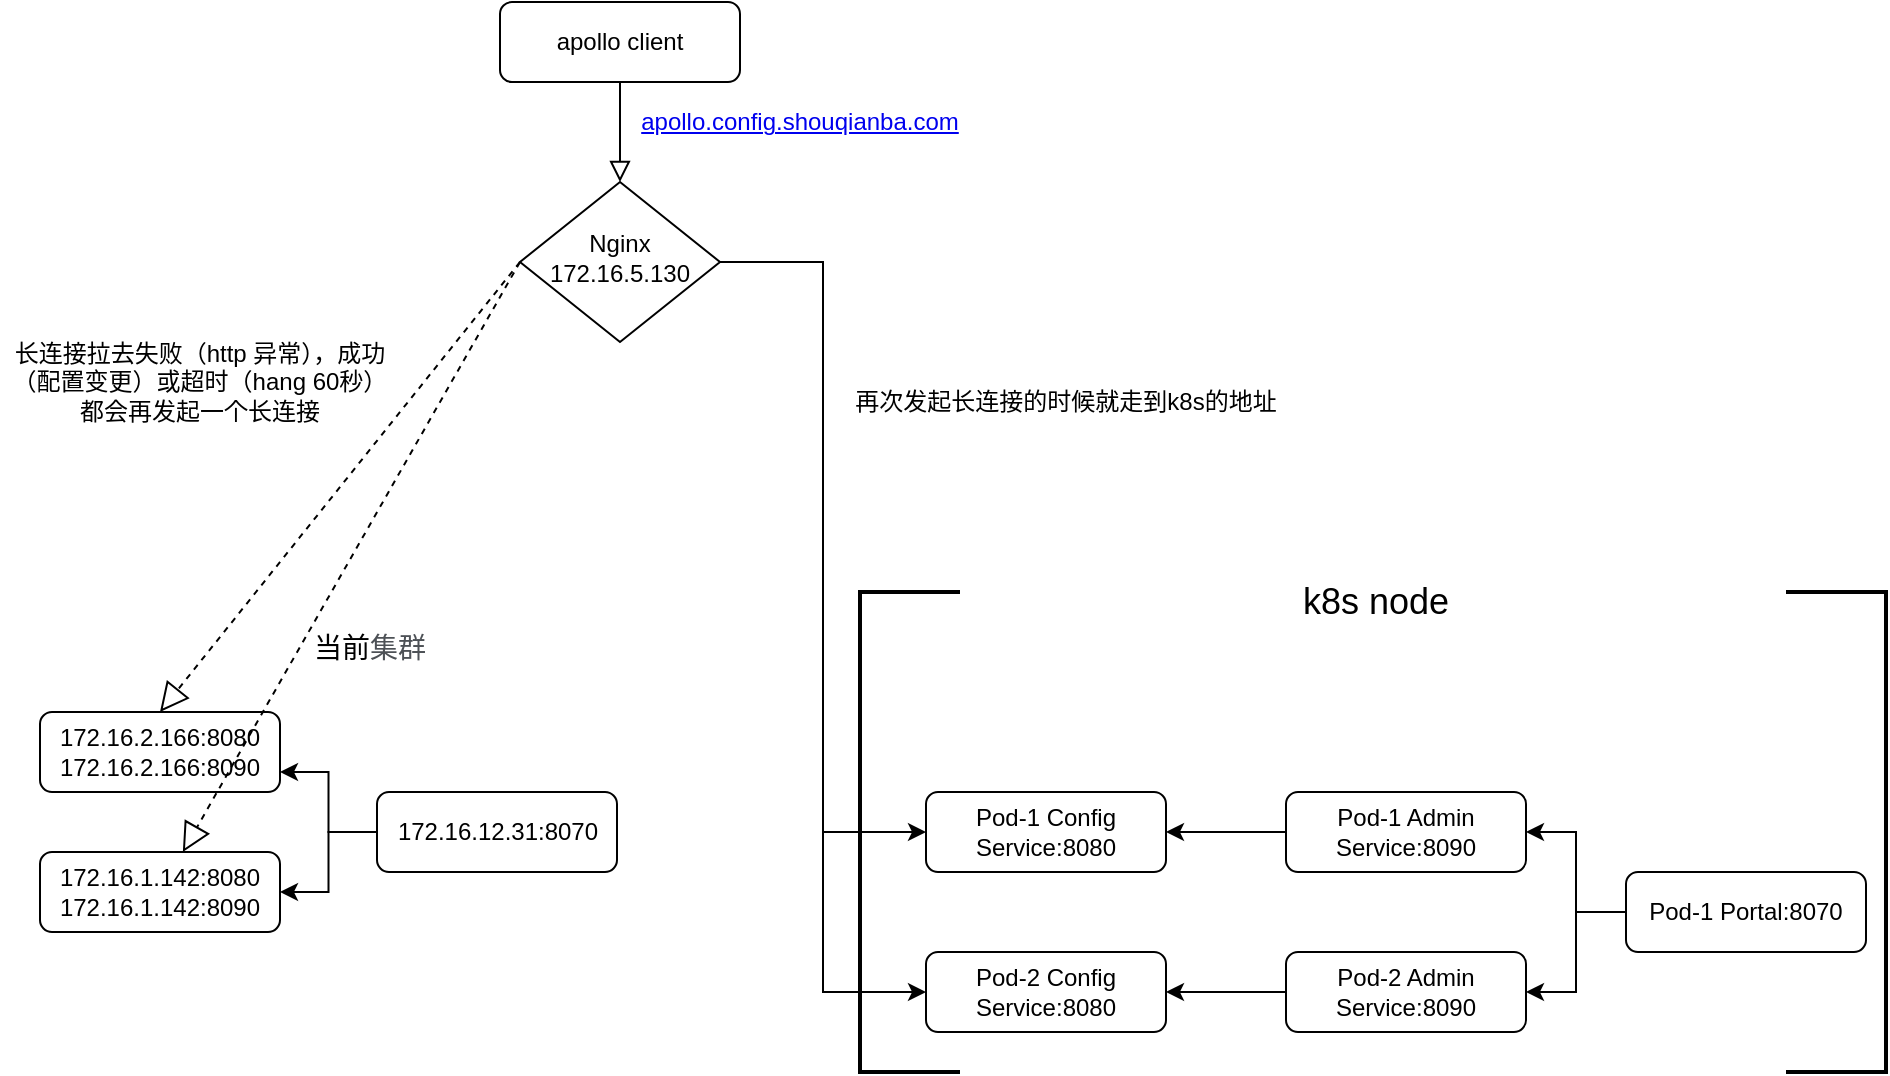 <mxfile version="13.10.9" type="github" pages="6">
  <diagram id="P0xc-F_A0CrYIJMRM5KT" name="client切换2">
    <mxGraphModel dx="1426" dy="744" grid="1" gridSize="10" guides="1" tooltips="1" connect="1" arrows="1" fold="1" page="1" pageScale="1" pageWidth="850" pageHeight="1100" math="0" shadow="0">
      <root>
        <mxCell id="xngvJTJVpQjB8Ey5qkF9-0" />
        <mxCell id="xngvJTJVpQjB8Ey5qkF9-1" parent="xngvJTJVpQjB8Ey5qkF9-0" />
        <mxCell id="TO2W1jP9T1Be8zfaVAHi-0" value="" style="rounded=0;html=1;jettySize=auto;orthogonalLoop=1;fontSize=11;endArrow=block;endFill=0;endSize=8;strokeWidth=1;shadow=0;labelBackgroundColor=none;edgeStyle=orthogonalEdgeStyle;" edge="1" source="TO2W1jP9T1Be8zfaVAHi-1" target="TO2W1jP9T1Be8zfaVAHi-4" parent="xngvJTJVpQjB8Ey5qkF9-1">
          <mxGeometry relative="1" as="geometry" />
        </mxCell>
        <mxCell id="TO2W1jP9T1Be8zfaVAHi-1" value="apollo client" style="rounded=1;whiteSpace=wrap;html=1;fontSize=12;glass=0;strokeWidth=1;shadow=0;" vertex="1" parent="xngvJTJVpQjB8Ey5qkF9-1">
          <mxGeometry x="500" y="260" width="120" height="40" as="geometry" />
        </mxCell>
        <mxCell id="TO2W1jP9T1Be8zfaVAHi-2" value="" style="edgeStyle=orthogonalEdgeStyle;rounded=0;orthogonalLoop=1;jettySize=auto;html=1;entryX=0;entryY=0.5;entryDx=0;entryDy=0;" edge="1" source="TO2W1jP9T1Be8zfaVAHi-4" target="TO2W1jP9T1Be8zfaVAHi-15" parent="xngvJTJVpQjB8Ey5qkF9-1">
          <mxGeometry relative="1" as="geometry">
            <mxPoint x="440" y="580" as="targetPoint" />
          </mxGeometry>
        </mxCell>
        <mxCell id="TO2W1jP9T1Be8zfaVAHi-3" value="" style="edgeStyle=orthogonalEdgeStyle;rounded=0;orthogonalLoop=1;jettySize=auto;html=1;entryX=0;entryY=0.5;entryDx=0;entryDy=0;" edge="1" source="TO2W1jP9T1Be8zfaVAHi-4" target="TO2W1jP9T1Be8zfaVAHi-14" parent="xngvJTJVpQjB8Ey5qkF9-1">
          <mxGeometry relative="1" as="geometry">
            <mxPoint x="280" y="580" as="targetPoint" />
          </mxGeometry>
        </mxCell>
        <mxCell id="TO2W1jP9T1Be8zfaVAHi-4" value="Nginx&lt;br&gt;172.16.5.130" style="rhombus;whiteSpace=wrap;html=1;shadow=0;fontFamily=Helvetica;fontSize=12;align=center;strokeWidth=1;spacing=6;spacingTop=-4;" vertex="1" parent="xngvJTJVpQjB8Ey5qkF9-1">
          <mxGeometry x="510" y="350" width="100" height="80" as="geometry" />
        </mxCell>
        <mxCell id="TO2W1jP9T1Be8zfaVAHi-5" value="&lt;a href=&quot;http://apollo.config.shouqianba.com&quot;&gt;apollo.config.shouqianba.com&lt;/a&gt;" style="text;html=1;strokeColor=none;fillColor=none;align=center;verticalAlign=middle;whiteSpace=wrap;rounded=0;" vertex="1" parent="xngvJTJVpQjB8Ey5qkF9-1">
          <mxGeometry x="630" y="310" width="40" height="20" as="geometry" />
        </mxCell>
        <mxCell id="TO2W1jP9T1Be8zfaVAHi-11" value="" style="edgeStyle=orthogonalEdgeStyle;rounded=0;orthogonalLoop=1;jettySize=auto;html=1;" edge="1" source="TO2W1jP9T1Be8zfaVAHi-13" target="TO2W1jP9T1Be8zfaVAHi-17" parent="xngvJTJVpQjB8Ey5qkF9-1">
          <mxGeometry relative="1" as="geometry" />
        </mxCell>
        <mxCell id="TO2W1jP9T1Be8zfaVAHi-12" value="" style="edgeStyle=orthogonalEdgeStyle;rounded=0;orthogonalLoop=1;jettySize=auto;html=1;entryX=1;entryY=0.5;entryDx=0;entryDy=0;" edge="1" source="TO2W1jP9T1Be8zfaVAHi-13" target="TO2W1jP9T1Be8zfaVAHi-19" parent="xngvJTJVpQjB8Ey5qkF9-1">
          <mxGeometry relative="1" as="geometry" />
        </mxCell>
        <mxCell id="TO2W1jP9T1Be8zfaVAHi-13" value="Pod-1 Portal:8070" style="rounded=1;whiteSpace=wrap;html=1;fontSize=12;glass=0;strokeWidth=1;shadow=0;" vertex="1" parent="xngvJTJVpQjB8Ey5qkF9-1">
          <mxGeometry x="1063" y="695" width="120" height="40" as="geometry" />
        </mxCell>
        <mxCell id="TO2W1jP9T1Be8zfaVAHi-14" value="Pod-1 Config Service:8080" style="rounded=1;whiteSpace=wrap;html=1;fontSize=12;glass=0;strokeWidth=1;shadow=0;" vertex="1" parent="xngvJTJVpQjB8Ey5qkF9-1">
          <mxGeometry x="713" y="655" width="120" height="40" as="geometry" />
        </mxCell>
        <mxCell id="TO2W1jP9T1Be8zfaVAHi-15" value="Pod-2 Config Service:8080" style="rounded=1;whiteSpace=wrap;html=1;fontSize=12;glass=0;strokeWidth=1;shadow=0;" vertex="1" parent="xngvJTJVpQjB8Ey5qkF9-1">
          <mxGeometry x="713" y="735" width="120" height="40" as="geometry" />
        </mxCell>
        <mxCell id="TO2W1jP9T1Be8zfaVAHi-16" value="" style="edgeStyle=orthogonalEdgeStyle;rounded=0;orthogonalLoop=1;jettySize=auto;html=1;" edge="1" source="TO2W1jP9T1Be8zfaVAHi-17" target="TO2W1jP9T1Be8zfaVAHi-14" parent="xngvJTJVpQjB8Ey5qkF9-1">
          <mxGeometry relative="1" as="geometry" />
        </mxCell>
        <mxCell id="TO2W1jP9T1Be8zfaVAHi-17" value="Pod-1 Admin Service:8090" style="rounded=1;whiteSpace=wrap;html=1;fontSize=12;glass=0;strokeWidth=1;shadow=0;" vertex="1" parent="xngvJTJVpQjB8Ey5qkF9-1">
          <mxGeometry x="893" y="655" width="120" height="40" as="geometry" />
        </mxCell>
        <mxCell id="TO2W1jP9T1Be8zfaVAHi-18" value="" style="edgeStyle=orthogonalEdgeStyle;rounded=0;orthogonalLoop=1;jettySize=auto;html=1;" edge="1" source="TO2W1jP9T1Be8zfaVAHi-19" target="TO2W1jP9T1Be8zfaVAHi-15" parent="xngvJTJVpQjB8Ey5qkF9-1">
          <mxGeometry relative="1" as="geometry" />
        </mxCell>
        <mxCell id="TO2W1jP9T1Be8zfaVAHi-19" value="Pod-2 Admin Service:8090" style="rounded=1;whiteSpace=wrap;html=1;fontSize=12;glass=0;strokeWidth=1;shadow=0;" vertex="1" parent="xngvJTJVpQjB8Ey5qkF9-1">
          <mxGeometry x="893" y="735" width="120" height="40" as="geometry" />
        </mxCell>
        <mxCell id="TO2W1jP9T1Be8zfaVAHi-20" value="&lt;font style=&quot;font-size: 18px&quot;&gt;k8s node&lt;/font&gt;" style="text;html=1;strokeColor=none;fillColor=none;align=center;verticalAlign=middle;whiteSpace=wrap;rounded=0;" vertex="1" parent="xngvJTJVpQjB8Ey5qkF9-1">
          <mxGeometry x="893" y="545" width="90" height="30" as="geometry" />
        </mxCell>
        <mxCell id="TO2W1jP9T1Be8zfaVAHi-21" value="" style="strokeWidth=2;html=1;shape=mxgraph.flowchart.annotation_1;align=left;pointerEvents=1;" vertex="1" parent="xngvJTJVpQjB8Ey5qkF9-1">
          <mxGeometry x="680" y="555" width="50" height="240" as="geometry" />
        </mxCell>
        <mxCell id="TO2W1jP9T1Be8zfaVAHi-22" value="" style="strokeWidth=2;html=1;shape=mxgraph.flowchart.annotation_1;align=left;pointerEvents=1;direction=west;" vertex="1" parent="xngvJTJVpQjB8Ey5qkF9-1">
          <mxGeometry x="1143" y="555" width="50" height="240" as="geometry" />
        </mxCell>
        <mxCell id="TO2W1jP9T1Be8zfaVAHi-23" value="172.16.1.142:8080&lt;br&gt;172.16.1.142:8090" style="rounded=1;whiteSpace=wrap;html=1;fontSize=12;glass=0;strokeWidth=1;shadow=0;" vertex="1" parent="xngvJTJVpQjB8Ey5qkF9-1">
          <mxGeometry x="270" y="685" width="120" height="40" as="geometry" />
        </mxCell>
        <mxCell id="TO2W1jP9T1Be8zfaVAHi-24" value="172.16.2.166:8080&lt;br&gt;172.16.2.166:8090" style="rounded=1;whiteSpace=wrap;html=1;fontSize=12;glass=0;strokeWidth=1;shadow=0;" vertex="1" parent="xngvJTJVpQjB8Ey5qkF9-1">
          <mxGeometry x="270" y="615" width="120" height="40" as="geometry" />
        </mxCell>
        <mxCell id="TO2W1jP9T1Be8zfaVAHi-25" style="edgeStyle=orthogonalEdgeStyle;rounded=0;orthogonalLoop=1;jettySize=auto;html=1;entryX=1;entryY=0.75;entryDx=0;entryDy=0;" edge="1" source="TO2W1jP9T1Be8zfaVAHi-27" target="TO2W1jP9T1Be8zfaVAHi-24" parent="xngvJTJVpQjB8Ey5qkF9-1">
          <mxGeometry relative="1" as="geometry" />
        </mxCell>
        <mxCell id="TO2W1jP9T1Be8zfaVAHi-26" style="edgeStyle=orthogonalEdgeStyle;rounded=0;orthogonalLoop=1;jettySize=auto;html=1;entryX=1;entryY=0.5;entryDx=0;entryDy=0;" edge="1" source="TO2W1jP9T1Be8zfaVAHi-27" target="TO2W1jP9T1Be8zfaVAHi-23" parent="xngvJTJVpQjB8Ey5qkF9-1">
          <mxGeometry relative="1" as="geometry" />
        </mxCell>
        <mxCell id="TO2W1jP9T1Be8zfaVAHi-27" value="172.16.12.31:8070" style="rounded=1;whiteSpace=wrap;html=1;fontSize=12;glass=0;strokeWidth=1;shadow=0;" vertex="1" parent="xngvJTJVpQjB8Ey5qkF9-1">
          <mxGeometry x="438.5" y="655" width="120" height="40" as="geometry" />
        </mxCell>
        <mxCell id="TO2W1jP9T1Be8zfaVAHi-28" value="&lt;font style=&quot;font-size: 14px&quot;&gt;当前&lt;/font&gt;&lt;span style=&quot;color: rgb(77 , 81 , 86) ; font-family: &amp;#34;arial&amp;#34; , sans-serif ; font-size: 14px ; text-align: left ; background-color: rgb(255 , 255 , 255)&quot;&gt;集群&lt;/span&gt;" style="text;html=1;strokeColor=none;fillColor=none;align=center;verticalAlign=middle;whiteSpace=wrap;rounded=0;" vertex="1" parent="xngvJTJVpQjB8Ey5qkF9-1">
          <mxGeometry x="400" y="570" width="70" height="25" as="geometry" />
        </mxCell>
        <mxCell id="TO2W1jP9T1Be8zfaVAHi-29" value="" style="endArrow=block;dashed=1;endFill=0;endSize=12;html=1;entryX=0.5;entryY=0;entryDx=0;entryDy=0;exitX=0;exitY=0.5;exitDx=0;exitDy=0;" edge="1" target="TO2W1jP9T1Be8zfaVAHi-24" parent="xngvJTJVpQjB8Ey5qkF9-1" source="TO2W1jP9T1Be8zfaVAHi-4">
          <mxGeometry width="160" relative="1" as="geometry">
            <mxPoint x="310" y="480" as="sourcePoint" />
            <mxPoint x="550" y="590" as="targetPoint" />
          </mxGeometry>
        </mxCell>
        <mxCell id="TO2W1jP9T1Be8zfaVAHi-30" value="" style="endArrow=block;dashed=1;endFill=0;endSize=12;html=1;exitX=0;exitY=0.5;exitDx=0;exitDy=0;" edge="1" target="TO2W1jP9T1Be8zfaVAHi-23" parent="xngvJTJVpQjB8Ey5qkF9-1" source="TO2W1jP9T1Be8zfaVAHi-4">
          <mxGeometry width="160" relative="1" as="geometry">
            <mxPoint x="310" y="480" as="sourcePoint" />
            <mxPoint x="130" y="540" as="targetPoint" />
          </mxGeometry>
        </mxCell>
        <mxCell id="mxESHaH0tfAij1-sspRi-0" value="长连接拉去失败（http 异常），成功（配置变更）或超时（hang 60秒）都会再发起一个长连接" style="text;html=1;strokeColor=none;fillColor=none;align=center;verticalAlign=middle;whiteSpace=wrap;rounded=0;" vertex="1" parent="xngvJTJVpQjB8Ey5qkF9-1">
          <mxGeometry x="250" y="440" width="200" height="20" as="geometry" />
        </mxCell>
        <mxCell id="mxESHaH0tfAij1-sspRi-2" value="再次发起长连接的时候就走到k8s的地址" style="text;html=1;strokeColor=none;fillColor=none;align=center;verticalAlign=middle;whiteSpace=wrap;rounded=0;" vertex="1" parent="xngvJTJVpQjB8Ey5qkF9-1">
          <mxGeometry x="673" y="450" width="220" height="20" as="geometry" />
        </mxCell>
      </root>
    </mxGraphModel>
  </diagram>
  <diagram id="0Z5G3-rbD3kU8F06H0bj" name="client切换1">
    <mxGraphModel dx="1426" dy="744" grid="1" gridSize="10" guides="1" tooltips="1" connect="1" arrows="1" fold="1" page="1" pageScale="1" pageWidth="850" pageHeight="1100" math="0" shadow="0">
      <root>
        <mxCell id="QrVYuiyznMfFxtHeFlYq-0" />
        <mxCell id="QrVYuiyznMfFxtHeFlYq-1" parent="QrVYuiyznMfFxtHeFlYq-0" />
        <mxCell id="leS8W3QbiWzHscV87E81-0" value="" style="rounded=0;html=1;jettySize=auto;orthogonalLoop=1;fontSize=11;endArrow=block;endFill=0;endSize=8;strokeWidth=1;shadow=0;labelBackgroundColor=none;edgeStyle=orthogonalEdgeStyle;" edge="1" source="leS8W3QbiWzHscV87E81-1" target="leS8W3QbiWzHscV87E81-4" parent="QrVYuiyznMfFxtHeFlYq-1">
          <mxGeometry relative="1" as="geometry" />
        </mxCell>
        <mxCell id="leS8W3QbiWzHscV87E81-1" value="apollo client" style="rounded=1;whiteSpace=wrap;html=1;fontSize=12;glass=0;strokeWidth=1;shadow=0;" vertex="1" parent="QrVYuiyznMfFxtHeFlYq-1">
          <mxGeometry x="600" y="700" width="120" height="40" as="geometry" />
        </mxCell>
        <mxCell id="leS8W3QbiWzHscV87E81-26" style="edgeStyle=orthogonalEdgeStyle;rounded=0;orthogonalLoop=1;jettySize=auto;html=1;exitX=0;exitY=0.5;exitDx=0;exitDy=0;" edge="1" parent="QrVYuiyznMfFxtHeFlYq-1" source="leS8W3QbiWzHscV87E81-4" target="leS8W3QbiWzHscV87E81-19">
          <mxGeometry relative="1" as="geometry" />
        </mxCell>
        <mxCell id="leS8W3QbiWzHscV87E81-29" style="edgeStyle=orthogonalEdgeStyle;rounded=0;orthogonalLoop=1;jettySize=auto;html=1;exitX=0;exitY=0.5;exitDx=0;exitDy=0;entryX=0;entryY=0.5;entryDx=0;entryDy=0;" edge="1" parent="QrVYuiyznMfFxtHeFlYq-1" source="leS8W3QbiWzHscV87E81-4" target="leS8W3QbiWzHscV87E81-18">
          <mxGeometry relative="1" as="geometry" />
        </mxCell>
        <mxCell id="leS8W3QbiWzHscV87E81-4" value="Nginx&lt;br&gt;172.16.5.130" style="rhombus;whiteSpace=wrap;html=1;shadow=0;fontFamily=Helvetica;fontSize=12;align=center;strokeWidth=1;spacing=6;spacingTop=-4;" vertex="1" parent="QrVYuiyznMfFxtHeFlYq-1">
          <mxGeometry x="610" y="790" width="100" height="80" as="geometry" />
        </mxCell>
        <mxCell id="leS8W3QbiWzHscV87E81-5" value="&lt;a href=&quot;http://apollo.config.shouqianba.com&quot;&gt;apollo.config.shouqianba.com&lt;/a&gt;" style="text;html=1;strokeColor=none;fillColor=none;align=center;verticalAlign=middle;whiteSpace=wrap;rounded=0;" vertex="1" parent="QrVYuiyznMfFxtHeFlYq-1">
          <mxGeometry x="730" y="750" width="40" height="20" as="geometry" />
        </mxCell>
        <mxCell id="leS8W3QbiWzHscV87E81-6" value="" style="edgeStyle=orthogonalEdgeStyle;rounded=0;orthogonalLoop=1;jettySize=auto;html=1;" edge="1" source="leS8W3QbiWzHscV87E81-8" target="leS8W3QbiWzHscV87E81-12" parent="QrVYuiyznMfFxtHeFlYq-1">
          <mxGeometry relative="1" as="geometry" />
        </mxCell>
        <mxCell id="leS8W3QbiWzHscV87E81-7" value="" style="edgeStyle=orthogonalEdgeStyle;rounded=0;orthogonalLoop=1;jettySize=auto;html=1;entryX=1;entryY=0.5;entryDx=0;entryDy=0;" edge="1" source="leS8W3QbiWzHscV87E81-8" target="leS8W3QbiWzHscV87E81-14" parent="QrVYuiyznMfFxtHeFlYq-1">
          <mxGeometry relative="1" as="geometry" />
        </mxCell>
        <mxCell id="leS8W3QbiWzHscV87E81-8" value="Pod-1 Portal:8070" style="rounded=1;whiteSpace=wrap;html=1;fontSize=12;glass=0;strokeWidth=1;shadow=0;" vertex="1" parent="QrVYuiyznMfFxtHeFlYq-1">
          <mxGeometry x="1163" y="1135" width="120" height="40" as="geometry" />
        </mxCell>
        <mxCell id="leS8W3QbiWzHscV87E81-9" value="Pod-1 Config Service:8080" style="rounded=1;whiteSpace=wrap;html=1;fontSize=12;glass=0;strokeWidth=1;shadow=0;" vertex="1" parent="QrVYuiyznMfFxtHeFlYq-1">
          <mxGeometry x="813" y="1095" width="120" height="40" as="geometry" />
        </mxCell>
        <mxCell id="leS8W3QbiWzHscV87E81-10" value="Pod-2 Config Service:8080" style="rounded=1;whiteSpace=wrap;html=1;fontSize=12;glass=0;strokeWidth=1;shadow=0;" vertex="1" parent="QrVYuiyznMfFxtHeFlYq-1">
          <mxGeometry x="813" y="1175" width="120" height="40" as="geometry" />
        </mxCell>
        <mxCell id="leS8W3QbiWzHscV87E81-11" value="" style="edgeStyle=orthogonalEdgeStyle;rounded=0;orthogonalLoop=1;jettySize=auto;html=1;" edge="1" source="leS8W3QbiWzHscV87E81-12" target="leS8W3QbiWzHscV87E81-9" parent="QrVYuiyznMfFxtHeFlYq-1">
          <mxGeometry relative="1" as="geometry" />
        </mxCell>
        <mxCell id="leS8W3QbiWzHscV87E81-12" value="Pod-1 Admin Service:8090" style="rounded=1;whiteSpace=wrap;html=1;fontSize=12;glass=0;strokeWidth=1;shadow=0;" vertex="1" parent="QrVYuiyznMfFxtHeFlYq-1">
          <mxGeometry x="993" y="1095" width="120" height="40" as="geometry" />
        </mxCell>
        <mxCell id="leS8W3QbiWzHscV87E81-13" value="" style="edgeStyle=orthogonalEdgeStyle;rounded=0;orthogonalLoop=1;jettySize=auto;html=1;" edge="1" source="leS8W3QbiWzHscV87E81-14" target="leS8W3QbiWzHscV87E81-10" parent="QrVYuiyznMfFxtHeFlYq-1">
          <mxGeometry relative="1" as="geometry" />
        </mxCell>
        <mxCell id="leS8W3QbiWzHscV87E81-14" value="Pod-2 Admin Service:8090" style="rounded=1;whiteSpace=wrap;html=1;fontSize=12;glass=0;strokeWidth=1;shadow=0;" vertex="1" parent="QrVYuiyznMfFxtHeFlYq-1">
          <mxGeometry x="993" y="1175" width="120" height="40" as="geometry" />
        </mxCell>
        <mxCell id="leS8W3QbiWzHscV87E81-15" value="&lt;font style=&quot;font-size: 18px&quot;&gt;k8s node&lt;/font&gt;" style="text;html=1;strokeColor=none;fillColor=none;align=center;verticalAlign=middle;whiteSpace=wrap;rounded=0;" vertex="1" parent="QrVYuiyznMfFxtHeFlYq-1">
          <mxGeometry x="993" y="985" width="90" height="30" as="geometry" />
        </mxCell>
        <mxCell id="leS8W3QbiWzHscV87E81-16" value="" style="strokeWidth=2;html=1;shape=mxgraph.flowchart.annotation_1;align=left;pointerEvents=1;" vertex="1" parent="QrVYuiyznMfFxtHeFlYq-1">
          <mxGeometry x="780" y="995" width="50" height="240" as="geometry" />
        </mxCell>
        <mxCell id="leS8W3QbiWzHscV87E81-17" value="" style="strokeWidth=2;html=1;shape=mxgraph.flowchart.annotation_1;align=left;pointerEvents=1;direction=west;" vertex="1" parent="QrVYuiyznMfFxtHeFlYq-1">
          <mxGeometry x="1243" y="995" width="50" height="240" as="geometry" />
        </mxCell>
        <mxCell id="leS8W3QbiWzHscV87E81-18" value="172.16.1.142:8080&lt;br&gt;172.16.1.142:8090" style="rounded=1;whiteSpace=wrap;html=1;fontSize=12;glass=0;strokeWidth=1;shadow=0;" vertex="1" parent="QrVYuiyznMfFxtHeFlYq-1">
          <mxGeometry x="370" y="1125" width="120" height="40" as="geometry" />
        </mxCell>
        <mxCell id="leS8W3QbiWzHscV87E81-19" value="172.16.2.166:8080&lt;br&gt;172.16.2.166:8090" style="rounded=1;whiteSpace=wrap;html=1;fontSize=12;glass=0;strokeWidth=1;shadow=0;" vertex="1" parent="QrVYuiyznMfFxtHeFlYq-1">
          <mxGeometry x="370" y="1055" width="120" height="40" as="geometry" />
        </mxCell>
        <mxCell id="leS8W3QbiWzHscV87E81-20" style="edgeStyle=orthogonalEdgeStyle;rounded=0;orthogonalLoop=1;jettySize=auto;html=1;entryX=1;entryY=0.75;entryDx=0;entryDy=0;" edge="1" source="leS8W3QbiWzHscV87E81-22" target="leS8W3QbiWzHscV87E81-19" parent="QrVYuiyznMfFxtHeFlYq-1">
          <mxGeometry relative="1" as="geometry" />
        </mxCell>
        <mxCell id="leS8W3QbiWzHscV87E81-21" style="edgeStyle=orthogonalEdgeStyle;rounded=0;orthogonalLoop=1;jettySize=auto;html=1;entryX=1;entryY=0.5;entryDx=0;entryDy=0;" edge="1" source="leS8W3QbiWzHscV87E81-22" target="leS8W3QbiWzHscV87E81-18" parent="QrVYuiyznMfFxtHeFlYq-1">
          <mxGeometry relative="1" as="geometry" />
        </mxCell>
        <mxCell id="leS8W3QbiWzHscV87E81-22" value="172.16.12.31:8070" style="rounded=1;whiteSpace=wrap;html=1;fontSize=12;glass=0;strokeWidth=1;shadow=0;" vertex="1" parent="QrVYuiyznMfFxtHeFlYq-1">
          <mxGeometry x="538.5" y="1095" width="120" height="40" as="geometry" />
        </mxCell>
        <mxCell id="leS8W3QbiWzHscV87E81-23" value="&lt;font style=&quot;font-size: 14px&quot;&gt;当前&lt;/font&gt;&lt;span style=&quot;color: rgb(77 , 81 , 86) ; font-family: &amp;#34;arial&amp;#34; , sans-serif ; font-size: 14px ; text-align: left ; background-color: rgb(255 , 255 , 255)&quot;&gt;集群&lt;/span&gt;" style="text;html=1;strokeColor=none;fillColor=none;align=center;verticalAlign=middle;whiteSpace=wrap;rounded=0;" vertex="1" parent="QrVYuiyznMfFxtHeFlYq-1">
          <mxGeometry x="500" y="1010" width="70" height="25" as="geometry" />
        </mxCell>
        <mxCell id="leS8W3QbiWzHscV87E81-30" value="" style="endArrow=block;dashed=1;endFill=0;endSize=12;html=1;exitX=1;exitY=0.5;exitDx=0;exitDy=0;entryX=0.75;entryY=0;entryDx=0;entryDy=0;" edge="1" parent="QrVYuiyznMfFxtHeFlYq-1" source="leS8W3QbiWzHscV87E81-4" target="leS8W3QbiWzHscV87E81-9">
          <mxGeometry width="160" relative="1" as="geometry">
            <mxPoint x="640" y="980" as="sourcePoint" />
            <mxPoint x="800" y="980" as="targetPoint" />
          </mxGeometry>
        </mxCell>
        <mxCell id="leS8W3QbiWzHscV87E81-31" value="" style="endArrow=block;dashed=1;endFill=0;endSize=12;html=1;exitX=1;exitY=0.5;exitDx=0;exitDy=0;" edge="1" parent="QrVYuiyznMfFxtHeFlYq-1" source="leS8W3QbiWzHscV87E81-4" target="leS8W3QbiWzHscV87E81-10">
          <mxGeometry width="160" relative="1" as="geometry">
            <mxPoint x="640" y="980" as="sourcePoint" />
            <mxPoint x="800" y="980" as="targetPoint" />
          </mxGeometry>
        </mxCell>
        <mxCell id="leS8W3QbiWzHscV87E81-32" value="Nginx upstream 已指向k8s地址" style="text;html=1;strokeColor=none;fillColor=none;align=center;verticalAlign=middle;whiteSpace=wrap;rounded=0;" vertex="1" parent="QrVYuiyznMfFxtHeFlYq-1">
          <mxGeometry x="740" y="830" width="190" height="20" as="geometry" />
        </mxCell>
        <mxCell id="leS8W3QbiWzHscV87E81-33" value="长连接不会立即被关闭" style="text;html=1;strokeColor=none;fillColor=none;align=center;verticalAlign=middle;whiteSpace=wrap;rounded=0;" vertex="1" parent="QrVYuiyznMfFxtHeFlYq-1">
          <mxGeometry x="425" y="800" width="135" height="20" as="geometry" />
        </mxCell>
      </root>
    </mxGraphModel>
  </diagram>
  <diagram id="6hzccg5BTxbe2Gc2YIJ2" name="dns解析">
    <mxGraphModel dx="2276" dy="793" grid="1" gridSize="10" guides="1" tooltips="1" connect="1" arrows="1" fold="1" page="1" pageScale="1" pageWidth="850" pageHeight="1100" math="0" shadow="0">
      <root>
        <mxCell id="I_dQG2_8OLBqCCFYfRpd-0" />
        <mxCell id="I_dQG2_8OLBqCCFYfRpd-1" parent="I_dQG2_8OLBqCCFYfRpd-0" />
        <mxCell id="3xhDORLU4q7fzKVbSeSs-0" value="没有缓存则去解析&lt;a href=&quot;http://apollo.config.shouqianba.com/&quot;&gt;apollo.config.shouqianba.com&lt;/a&gt;" style="text;html=1;strokeColor=none;fillColor=none;align=center;verticalAlign=middle;whiteSpace=wrap;rounded=0;" vertex="1" parent="I_dQG2_8OLBqCCFYfRpd-1">
          <mxGeometry x="-20" y="470" width="40" height="20" as="geometry" />
        </mxCell>
        <mxCell id="0LdgQqlJJ24y0P8Oy4RQ-36" value="" style="edgeStyle=orthogonalEdgeStyle;rounded=0;orthogonalLoop=1;jettySize=auto;html=1;" edge="1" parent="I_dQG2_8OLBqCCFYfRpd-1" source="3xhDORLU4q7fzKVbSeSs-2" target="0LdgQqlJJ24y0P8Oy4RQ-35">
          <mxGeometry relative="1" as="geometry" />
        </mxCell>
        <mxCell id="JRGte2fyrolkq2pOhnBa-10" value="" style="edgeStyle=orthogonalEdgeStyle;rounded=0;orthogonalLoop=1;jettySize=auto;html=1;" edge="1" parent="I_dQG2_8OLBqCCFYfRpd-1" source="3xhDORLU4q7fzKVbSeSs-2" target="JRGte2fyrolkq2pOhnBa-3">
          <mxGeometry relative="1" as="geometry" />
        </mxCell>
        <mxCell id="3xhDORLU4q7fzKVbSeSs-2" value="PC" style="rounded=1;whiteSpace=wrap;html=1;" vertex="1" parent="I_dQG2_8OLBqCCFYfRpd-1">
          <mxGeometry x="80" y="330" width="120" height="60" as="geometry" />
        </mxCell>
        <mxCell id="JRGte2fyrolkq2pOhnBa-6" value="" style="edgeStyle=orthogonalEdgeStyle;rounded=0;orthogonalLoop=1;jettySize=auto;html=1;exitX=1;exitY=0.5;exitDx=0;exitDy=0;entryX=1;entryY=0.5;entryDx=0;entryDy=0;" edge="1" parent="I_dQG2_8OLBqCCFYfRpd-1" source="3xhDORLU4q7fzKVbSeSs-6" target="3xhDORLU4q7fzKVbSeSs-2">
          <mxGeometry relative="1" as="geometry">
            <mxPoint x="300" y="360" as="targetPoint" />
            <Array as="points">
              <mxPoint x="270" y="630" />
              <mxPoint x="270" y="360" />
            </Array>
          </mxGeometry>
        </mxCell>
        <mxCell id="3xhDORLU4q7fzKVbSeSs-6" value="缓存DNS 结果 ip地址" style="rounded=1;whiteSpace=wrap;html=1;" vertex="1" parent="I_dQG2_8OLBqCCFYfRpd-1">
          <mxGeometry x="80" y="600" width="120" height="60" as="geometry" />
        </mxCell>
        <mxCell id="0LdgQqlJJ24y0P8Oy4RQ-0" value="172.16.5.130" style="text;html=1;strokeColor=none;fillColor=none;align=center;verticalAlign=middle;whiteSpace=wrap;rounded=0;" vertex="1" parent="I_dQG2_8OLBqCCFYfRpd-1">
          <mxGeometry x="-20" y="650" width="40" height="20" as="geometry" />
        </mxCell>
        <mxCell id="JRGte2fyrolkq2pOhnBa-1" value="" style="edgeStyle=orthogonalEdgeStyle;rounded=0;orthogonalLoop=1;jettySize=auto;html=1;" edge="1" parent="I_dQG2_8OLBqCCFYfRpd-1" source="0LdgQqlJJ24y0P8Oy4RQ-35" target="JRGte2fyrolkq2pOhnBa-0">
          <mxGeometry relative="1" as="geometry">
            <Array as="points">
              <mxPoint y="500" />
              <mxPoint y="500" />
            </Array>
          </mxGeometry>
        </mxCell>
        <mxCell id="JRGte2fyrolkq2pOhnBa-4" value="" style="edgeStyle=orthogonalEdgeStyle;rounded=0;orthogonalLoop=1;jettySize=auto;html=1;entryX=1;entryY=0.5;entryDx=0;entryDy=0;exitX=1;exitY=0.5;exitDx=0;exitDy=0;" edge="1" parent="I_dQG2_8OLBqCCFYfRpd-1" source="0LdgQqlJJ24y0P8Oy4RQ-35" target="3xhDORLU4q7fzKVbSeSs-2">
          <mxGeometry relative="1" as="geometry">
            <mxPoint x="440" y="520" as="sourcePoint" />
            <Array as="points">
              <mxPoint x="270" y="500" />
              <mxPoint x="270" y="360" />
            </Array>
          </mxGeometry>
        </mxCell>
        <mxCell id="0LdgQqlJJ24y0P8Oy4RQ-35" value="DNS 解析结果&lt;br&gt;是否缓存" style="rhombus;whiteSpace=wrap;html=1;rounded=1;" vertex="1" parent="I_dQG2_8OLBqCCFYfRpd-1">
          <mxGeometry x="80" y="440" width="120" height="120" as="geometry" />
        </mxCell>
        <mxCell id="JRGte2fyrolkq2pOhnBa-2" value="" style="edgeStyle=orthogonalEdgeStyle;rounded=0;orthogonalLoop=1;jettySize=auto;html=1;entryX=0;entryY=0.5;entryDx=0;entryDy=0;" edge="1" parent="I_dQG2_8OLBqCCFYfRpd-1" source="JRGte2fyrolkq2pOhnBa-0" target="3xhDORLU4q7fzKVbSeSs-6">
          <mxGeometry relative="1" as="geometry">
            <Array as="points">
              <mxPoint x="-80" y="630" />
            </Array>
          </mxGeometry>
        </mxCell>
        <mxCell id="JRGte2fyrolkq2pOhnBa-0" value="&lt;span&gt;DNS Server&lt;/span&gt;" style="whiteSpace=wrap;html=1;rounded=1;" vertex="1" parent="I_dQG2_8OLBqCCFYfRpd-1">
          <mxGeometry x="-140" y="530" width="120" height="60" as="geometry" />
        </mxCell>
        <mxCell id="JRGte2fyrolkq2pOhnBa-3" value="&lt;span&gt;Target Server&lt;/span&gt;" style="whiteSpace=wrap;html=1;rounded=1;" vertex="1" parent="I_dQG2_8OLBqCCFYfRpd-1">
          <mxGeometry x="80" y="160" width="120" height="60" as="geometry" />
        </mxCell>
        <mxCell id="JRGte2fyrolkq2pOhnBa-7" style="edgeStyle=orthogonalEdgeStyle;rounded=0;orthogonalLoop=1;jettySize=auto;html=1;exitX=0.25;exitY=0;exitDx=0;exitDy=0;entryX=0.25;entryY=1;entryDx=0;entryDy=0;" edge="1" parent="I_dQG2_8OLBqCCFYfRpd-1" source="3xhDORLU4q7fzKVbSeSs-0" target="3xhDORLU4q7fzKVbSeSs-0">
          <mxGeometry relative="1" as="geometry" />
        </mxCell>
        <mxCell id="JRGte2fyrolkq2pOhnBa-8" value="有缓存者直接返回ip" style="text;html=1;strokeColor=none;fillColor=none;align=center;verticalAlign=middle;whiteSpace=wrap;rounded=0;" vertex="1" parent="I_dQG2_8OLBqCCFYfRpd-1">
          <mxGeometry x="200" y="470" width="60" height="20" as="geometry" />
        </mxCell>
        <mxCell id="JRGte2fyrolkq2pOhnBa-11" value="拿到域名解析的ip去连接目标机器" style="text;html=1;strokeColor=none;fillColor=none;align=center;verticalAlign=middle;whiteSpace=wrap;rounded=0;" vertex="1" parent="I_dQG2_8OLBqCCFYfRpd-1">
          <mxGeometry x="150" y="260" width="100" height="30" as="geometry" />
        </mxCell>
      </root>
    </mxGraphModel>
  </diagram>
  <diagram id="u0X3pYWclgB_WB3PMqUV" name="迁移k8s">
    <mxGraphModel dx="1426" dy="793" grid="1" gridSize="10" guides="1" tooltips="1" connect="1" arrows="1" fold="1" page="1" pageScale="1" pageWidth="850" pageHeight="1100" math="0" shadow="0">
      <root>
        <mxCell id="z5r7dAhK8G3nWW6ISPWe-0" />
        <mxCell id="z5r7dAhK8G3nWW6ISPWe-1" parent="z5r7dAhK8G3nWW6ISPWe-0" />
        <mxCell id="Eg-FKWvlgVo-75krqjYh-0" value="" style="rounded=0;html=1;jettySize=auto;orthogonalLoop=1;fontSize=11;endArrow=block;endFill=0;endSize=8;strokeWidth=1;shadow=0;labelBackgroundColor=none;edgeStyle=orthogonalEdgeStyle;" edge="1" source="Eg-FKWvlgVo-75krqjYh-1" target="Eg-FKWvlgVo-75krqjYh-4" parent="z5r7dAhK8G3nWW6ISPWe-1">
          <mxGeometry relative="1" as="geometry" />
        </mxCell>
        <mxCell id="Eg-FKWvlgVo-75krqjYh-1" value="apollo client" style="rounded=1;whiteSpace=wrap;html=1;fontSize=12;glass=0;strokeWidth=1;shadow=0;" vertex="1" parent="z5r7dAhK8G3nWW6ISPWe-1">
          <mxGeometry x="120" y="50" width="120" height="40" as="geometry" />
        </mxCell>
        <mxCell id="Eg-FKWvlgVo-75krqjYh-2" value="" style="edgeStyle=orthogonalEdgeStyle;rounded=0;orthogonalLoop=1;jettySize=auto;html=1;entryX=0;entryY=0.5;entryDx=0;entryDy=0;" edge="1" source="Eg-FKWvlgVo-75krqjYh-4" target="Eg-FKWvlgVo-75krqjYh-23" parent="z5r7dAhK8G3nWW6ISPWe-1">
          <mxGeometry relative="1" as="geometry">
            <mxPoint x="260" y="280" as="targetPoint" />
          </mxGeometry>
        </mxCell>
        <mxCell id="Eg-FKWvlgVo-75krqjYh-3" value="" style="edgeStyle=orthogonalEdgeStyle;rounded=0;orthogonalLoop=1;jettySize=auto;html=1;entryX=0;entryY=0.5;entryDx=0;entryDy=0;" edge="1" source="Eg-FKWvlgVo-75krqjYh-4" target="Eg-FKWvlgVo-75krqjYh-21" parent="z5r7dAhK8G3nWW6ISPWe-1">
          <mxGeometry relative="1" as="geometry">
            <mxPoint x="100" y="280" as="targetPoint" />
          </mxGeometry>
        </mxCell>
        <mxCell id="Eg-FKWvlgVo-75krqjYh-4" value="Nginx&lt;br&gt;172.16.5.130" style="rhombus;whiteSpace=wrap;html=1;shadow=0;fontFamily=Helvetica;fontSize=12;align=center;strokeWidth=1;spacing=6;spacingTop=-4;" vertex="1" parent="z5r7dAhK8G3nWW6ISPWe-1">
          <mxGeometry x="130" y="140" width="100" height="80" as="geometry" />
        </mxCell>
        <mxCell id="Eg-FKWvlgVo-75krqjYh-7" value="&lt;a href=&quot;http://apollo.config.shouqianba.com&quot;&gt;apollo.config.shouqianba.com&lt;/a&gt;" style="text;html=1;strokeColor=none;fillColor=none;align=center;verticalAlign=middle;whiteSpace=wrap;rounded=0;" vertex="1" parent="z5r7dAhK8G3nWW6ISPWe-1">
          <mxGeometry x="250" y="100" width="40" height="20" as="geometry" />
        </mxCell>
        <mxCell id="Eg-FKWvlgVo-75krqjYh-8" value="" style="rounded=0;html=1;jettySize=auto;orthogonalLoop=1;fontSize=11;endArrow=block;endFill=0;endSize=8;strokeWidth=1;shadow=0;labelBackgroundColor=none;edgeStyle=orthogonalEdgeStyle;" edge="1" source="Eg-FKWvlgVo-75krqjYh-9" target="Eg-FKWvlgVo-75krqjYh-11" parent="z5r7dAhK8G3nWW6ISPWe-1">
          <mxGeometry relative="1" as="geometry" />
        </mxCell>
        <mxCell id="Eg-FKWvlgVo-75krqjYh-9" value="apollo user" style="rounded=1;whiteSpace=wrap;html=1;fontSize=12;glass=0;strokeWidth=1;shadow=0;" vertex="1" parent="z5r7dAhK8G3nWW6ISPWe-1">
          <mxGeometry x="400" y="50" width="120" height="40" as="geometry" />
        </mxCell>
        <mxCell id="Eg-FKWvlgVo-75krqjYh-10" value="" style="edgeStyle=orthogonalEdgeStyle;rounded=0;orthogonalLoop=1;jettySize=auto;html=1;entryX=0.5;entryY=0;entryDx=0;entryDy=0;" edge="1" source="Eg-FKWvlgVo-75krqjYh-11" target="Eg-FKWvlgVo-75krqjYh-18" parent="z5r7dAhK8G3nWW6ISPWe-1">
          <mxGeometry relative="1" as="geometry">
            <mxPoint x="514" y="280" as="targetPoint" />
          </mxGeometry>
        </mxCell>
        <mxCell id="Eg-FKWvlgVo-75krqjYh-11" value="Nginx&lt;br&gt;10.142.71.192" style="rhombus;whiteSpace=wrap;html=1;shadow=0;fontFamily=Helvetica;fontSize=12;align=center;strokeWidth=1;spacing=6;spacingTop=-4;" vertex="1" parent="z5r7dAhK8G3nWW6ISPWe-1">
          <mxGeometry x="410" y="140" width="100" height="80" as="geometry" />
        </mxCell>
        <mxCell id="Eg-FKWvlgVo-75krqjYh-15" value="&lt;a href=&quot;http://apollo.portal.shouqianba.com&quot;&gt;apollo.portal.shouqianba.com&lt;/a&gt;" style="text;html=1;strokeColor=none;fillColor=none;align=center;verticalAlign=middle;whiteSpace=wrap;rounded=0;" vertex="1" parent="z5r7dAhK8G3nWW6ISPWe-1">
          <mxGeometry x="555" y="100" width="40" height="20" as="geometry" />
        </mxCell>
        <mxCell id="E1kO0PDeNl3WM8osFKo4-2" value="" style="edgeStyle=orthogonalEdgeStyle;rounded=0;orthogonalLoop=1;jettySize=auto;html=1;" edge="1" parent="z5r7dAhK8G3nWW6ISPWe-1" source="Eg-FKWvlgVo-75krqjYh-18" target="Eg-FKWvlgVo-75krqjYh-25">
          <mxGeometry relative="1" as="geometry" />
        </mxCell>
        <mxCell id="E1kO0PDeNl3WM8osFKo4-4" value="" style="edgeStyle=orthogonalEdgeStyle;rounded=0;orthogonalLoop=1;jettySize=auto;html=1;entryX=1;entryY=0.5;entryDx=0;entryDy=0;" edge="1" parent="z5r7dAhK8G3nWW6ISPWe-1" source="Eg-FKWvlgVo-75krqjYh-18" target="Eg-FKWvlgVo-75krqjYh-26">
          <mxGeometry relative="1" as="geometry" />
        </mxCell>
        <mxCell id="Eg-FKWvlgVo-75krqjYh-18" value="Pod-1 Portal:8070" style="rounded=1;whiteSpace=wrap;html=1;fontSize=12;glass=0;strokeWidth=1;shadow=0;" vertex="1" parent="z5r7dAhK8G3nWW6ISPWe-1">
          <mxGeometry x="883" y="395" width="120" height="40" as="geometry" />
        </mxCell>
        <mxCell id="Eg-FKWvlgVo-75krqjYh-21" value="Pod-1 Config Service:8080" style="rounded=1;whiteSpace=wrap;html=1;fontSize=12;glass=0;strokeWidth=1;shadow=0;" vertex="1" parent="z5r7dAhK8G3nWW6ISPWe-1">
          <mxGeometry x="533" y="355" width="120" height="40" as="geometry" />
        </mxCell>
        <mxCell id="Eg-FKWvlgVo-75krqjYh-23" value="Pod-2 Config Service:8080" style="rounded=1;whiteSpace=wrap;html=1;fontSize=12;glass=0;strokeWidth=1;shadow=0;" vertex="1" parent="z5r7dAhK8G3nWW6ISPWe-1">
          <mxGeometry x="533" y="435" width="120" height="40" as="geometry" />
        </mxCell>
        <mxCell id="E1kO0PDeNl3WM8osFKo4-0" value="" style="edgeStyle=orthogonalEdgeStyle;rounded=0;orthogonalLoop=1;jettySize=auto;html=1;" edge="1" parent="z5r7dAhK8G3nWW6ISPWe-1" source="Eg-FKWvlgVo-75krqjYh-25" target="Eg-FKWvlgVo-75krqjYh-21">
          <mxGeometry relative="1" as="geometry" />
        </mxCell>
        <mxCell id="Eg-FKWvlgVo-75krqjYh-25" value="Pod-1 Admin Service:8090" style="rounded=1;whiteSpace=wrap;html=1;fontSize=12;glass=0;strokeWidth=1;shadow=0;" vertex="1" parent="z5r7dAhK8G3nWW6ISPWe-1">
          <mxGeometry x="713" y="355" width="120" height="40" as="geometry" />
        </mxCell>
        <mxCell id="E1kO0PDeNl3WM8osFKo4-1" value="" style="edgeStyle=orthogonalEdgeStyle;rounded=0;orthogonalLoop=1;jettySize=auto;html=1;" edge="1" parent="z5r7dAhK8G3nWW6ISPWe-1" source="Eg-FKWvlgVo-75krqjYh-26" target="Eg-FKWvlgVo-75krqjYh-23">
          <mxGeometry relative="1" as="geometry" />
        </mxCell>
        <mxCell id="Eg-FKWvlgVo-75krqjYh-26" value="Pod-2 Admin Service:8090" style="rounded=1;whiteSpace=wrap;html=1;fontSize=12;glass=0;strokeWidth=1;shadow=0;" vertex="1" parent="z5r7dAhK8G3nWW6ISPWe-1">
          <mxGeometry x="713" y="435" width="120" height="40" as="geometry" />
        </mxCell>
        <mxCell id="E1kO0PDeNl3WM8osFKo4-5" value="&lt;font style=&quot;font-size: 18px&quot;&gt;k8s node&lt;/font&gt;" style="text;html=1;strokeColor=none;fillColor=none;align=center;verticalAlign=middle;whiteSpace=wrap;rounded=0;" vertex="1" parent="z5r7dAhK8G3nWW6ISPWe-1">
          <mxGeometry x="713" y="245" width="90" height="30" as="geometry" />
        </mxCell>
        <mxCell id="E1kO0PDeNl3WM8osFKo4-6" value="" style="strokeWidth=2;html=1;shape=mxgraph.flowchart.annotation_1;align=left;pointerEvents=1;" vertex="1" parent="z5r7dAhK8G3nWW6ISPWe-1">
          <mxGeometry x="500" y="255" width="50" height="240" as="geometry" />
        </mxCell>
        <mxCell id="E1kO0PDeNl3WM8osFKo4-7" value="" style="strokeWidth=2;html=1;shape=mxgraph.flowchart.annotation_1;align=left;pointerEvents=1;direction=west;" vertex="1" parent="z5r7dAhK8G3nWW6ISPWe-1">
          <mxGeometry x="963" y="255" width="50" height="240" as="geometry" />
        </mxCell>
        <mxCell id="8lUX05u7RrwN0hrsYXu7-0" value="172.16.1.142:8080&lt;br&gt;172.16.1.142:8090" style="rounded=1;whiteSpace=wrap;html=1;fontSize=12;glass=0;strokeWidth=1;shadow=0;" vertex="1" parent="z5r7dAhK8G3nWW6ISPWe-1">
          <mxGeometry y="425" width="120" height="40" as="geometry" />
        </mxCell>
        <mxCell id="8lUX05u7RrwN0hrsYXu7-1" value="172.16.2.166:8080&lt;br&gt;172.16.2.166:8090" style="rounded=1;whiteSpace=wrap;html=1;fontSize=12;glass=0;strokeWidth=1;shadow=0;" vertex="1" parent="z5r7dAhK8G3nWW6ISPWe-1">
          <mxGeometry y="355" width="120" height="40" as="geometry" />
        </mxCell>
        <mxCell id="8lUX05u7RrwN0hrsYXu7-9" style="edgeStyle=orthogonalEdgeStyle;rounded=0;orthogonalLoop=1;jettySize=auto;html=1;entryX=1;entryY=0.75;entryDx=0;entryDy=0;" edge="1" parent="z5r7dAhK8G3nWW6ISPWe-1" source="8lUX05u7RrwN0hrsYXu7-4" target="8lUX05u7RrwN0hrsYXu7-1">
          <mxGeometry relative="1" as="geometry" />
        </mxCell>
        <mxCell id="8lUX05u7RrwN0hrsYXu7-10" style="edgeStyle=orthogonalEdgeStyle;rounded=0;orthogonalLoop=1;jettySize=auto;html=1;entryX=1;entryY=0.5;entryDx=0;entryDy=0;" edge="1" parent="z5r7dAhK8G3nWW6ISPWe-1" source="8lUX05u7RrwN0hrsYXu7-4" target="8lUX05u7RrwN0hrsYXu7-0">
          <mxGeometry relative="1" as="geometry" />
        </mxCell>
        <mxCell id="8lUX05u7RrwN0hrsYXu7-4" value="172.16.12.31:8070" style="rounded=1;whiteSpace=wrap;html=1;fontSize=12;glass=0;strokeWidth=1;shadow=0;" vertex="1" parent="z5r7dAhK8G3nWW6ISPWe-1">
          <mxGeometry x="168.5" y="395" width="120" height="40" as="geometry" />
        </mxCell>
        <mxCell id="8lUX05u7RrwN0hrsYXu7-12" value="&lt;font style=&quot;font-size: 14px&quot;&gt;当前&lt;/font&gt;&lt;span style=&quot;color: rgb(77 , 81 , 86) ; font-family: &amp;#34;arial&amp;#34; , sans-serif ; font-size: 14px ; text-align: left ; background-color: rgb(255 , 255 , 255)&quot;&gt;集群&lt;/span&gt;" style="text;html=1;strokeColor=none;fillColor=none;align=center;verticalAlign=middle;whiteSpace=wrap;rounded=0;" vertex="1" parent="z5r7dAhK8G3nWW6ISPWe-1">
          <mxGeometry x="130" y="310" width="70" height="25" as="geometry" />
        </mxCell>
        <mxCell id="_5xIypKLTutPFlKnfqXC-9" value="" style="endArrow=block;dashed=1;endFill=0;endSize=12;html=1;entryX=0.5;entryY=0;entryDx=0;entryDy=0;" edge="1" parent="z5r7dAhK8G3nWW6ISPWe-1" target="8lUX05u7RrwN0hrsYXu7-1">
          <mxGeometry width="160" relative="1" as="geometry">
            <mxPoint x="130" y="180" as="sourcePoint" />
            <mxPoint x="370" y="290" as="targetPoint" />
          </mxGeometry>
        </mxCell>
        <mxCell id="_5xIypKLTutPFlKnfqXC-11" value="" style="endArrow=block;dashed=1;endFill=0;endSize=12;html=1;" edge="1" parent="z5r7dAhK8G3nWW6ISPWe-1" target="8lUX05u7RrwN0hrsYXu7-0">
          <mxGeometry width="160" relative="1" as="geometry">
            <mxPoint x="130" y="180" as="sourcePoint" />
            <mxPoint x="-50" y="240" as="targetPoint" />
          </mxGeometry>
        </mxCell>
        <mxCell id="_5xIypKLTutPFlKnfqXC-12" value="" style="endArrow=block;dashed=1;endFill=0;endSize=12;html=1;exitX=0;exitY=1;exitDx=0;exitDy=0;entryX=1;entryY=0.5;entryDx=0;entryDy=0;" edge="1" parent="z5r7dAhK8G3nWW6ISPWe-1" source="Eg-FKWvlgVo-75krqjYh-11" target="8lUX05u7RrwN0hrsYXu7-4">
          <mxGeometry width="160" relative="1" as="geometry">
            <mxPoint x="210" y="290" as="sourcePoint" />
            <mxPoint x="370" y="290" as="targetPoint" />
          </mxGeometry>
        </mxCell>
      </root>
    </mxGraphModel>
  </diagram>
  <diagram id="uXVe0quy58Y-PAIghAt3" name="Page-3">
    <mxGraphModel dx="1426" dy="793" grid="1" gridSize="10" guides="1" tooltips="1" connect="1" arrows="1" fold="1" page="1" pageScale="1" pageWidth="850" pageHeight="1100" math="0" shadow="0">
      <root>
        <mxCell id="ncbuz_pskIEe8CsxBFsp-0" />
        <mxCell id="ncbuz_pskIEe8CsxBFsp-1" parent="ncbuz_pskIEe8CsxBFsp-0" />
        <mxCell id="AtRB6h_GQhqGJC8_Bpfp-0" value="" style="rounded=0;html=1;jettySize=auto;orthogonalLoop=1;fontSize=11;endArrow=block;endFill=0;endSize=8;strokeWidth=1;shadow=0;labelBackgroundColor=none;edgeStyle=orthogonalEdgeStyle;" edge="1" source="AtRB6h_GQhqGJC8_Bpfp-1" target="AtRB6h_GQhqGJC8_Bpfp-6" parent="ncbuz_pskIEe8CsxBFsp-1">
          <mxGeometry relative="1" as="geometry" />
        </mxCell>
        <mxCell id="AtRB6h_GQhqGJC8_Bpfp-1" value="apollo client" style="rounded=1;whiteSpace=wrap;html=1;fontSize=12;glass=0;strokeWidth=1;shadow=0;" vertex="1" parent="ncbuz_pskIEe8CsxBFsp-1">
          <mxGeometry x="150" y="200" width="120" height="40" as="geometry" />
        </mxCell>
        <mxCell id="AtRB6h_GQhqGJC8_Bpfp-2" value="" style="edgeStyle=orthogonalEdgeStyle;rounded=0;orthogonalLoop=1;jettySize=auto;html=1;entryX=0;entryY=0.5;entryDx=0;entryDy=0;" edge="1" source="AtRB6h_GQhqGJC8_Bpfp-6" target="AtRB6h_GQhqGJC8_Bpfp-18" parent="ncbuz_pskIEe8CsxBFsp-1">
          <mxGeometry relative="1" as="geometry">
            <mxPoint x="290" y="430" as="targetPoint" />
          </mxGeometry>
        </mxCell>
        <mxCell id="AtRB6h_GQhqGJC8_Bpfp-3" value="" style="edgeStyle=orthogonalEdgeStyle;rounded=0;orthogonalLoop=1;jettySize=auto;html=1;entryX=0;entryY=0.5;entryDx=0;entryDy=0;" edge="1" source="AtRB6h_GQhqGJC8_Bpfp-6" target="AtRB6h_GQhqGJC8_Bpfp-17" parent="ncbuz_pskIEe8CsxBFsp-1">
          <mxGeometry relative="1" as="geometry">
            <mxPoint x="130" y="430" as="targetPoint" />
          </mxGeometry>
        </mxCell>
        <mxCell id="AtRB6h_GQhqGJC8_Bpfp-6" value="Nginx&lt;br&gt;172.16.5.130" style="rhombus;whiteSpace=wrap;html=1;shadow=0;fontFamily=Helvetica;fontSize=12;align=center;strokeWidth=1;spacing=6;spacingTop=-4;" vertex="1" parent="ncbuz_pskIEe8CsxBFsp-1">
          <mxGeometry x="160" y="290" width="100" height="80" as="geometry" />
        </mxCell>
        <mxCell id="AtRB6h_GQhqGJC8_Bpfp-7" value="&lt;a href=&quot;http://apollo.config.shouqianba.com&quot;&gt;apollo.config.shouqianba.com&lt;/a&gt;" style="text;html=1;strokeColor=none;fillColor=none;align=center;verticalAlign=middle;whiteSpace=wrap;rounded=0;" vertex="1" parent="ncbuz_pskIEe8CsxBFsp-1">
          <mxGeometry x="280" y="250" width="40" height="20" as="geometry" />
        </mxCell>
        <mxCell id="AtRB6h_GQhqGJC8_Bpfp-8" value="" style="rounded=0;html=1;jettySize=auto;orthogonalLoop=1;fontSize=11;endArrow=block;endFill=0;endSize=8;strokeWidth=1;shadow=0;labelBackgroundColor=none;edgeStyle=orthogonalEdgeStyle;" edge="1" source="AtRB6h_GQhqGJC8_Bpfp-9" target="AtRB6h_GQhqGJC8_Bpfp-12" parent="ncbuz_pskIEe8CsxBFsp-1">
          <mxGeometry relative="1" as="geometry" />
        </mxCell>
        <mxCell id="AtRB6h_GQhqGJC8_Bpfp-9" value="apollo user" style="rounded=1;whiteSpace=wrap;html=1;fontSize=12;glass=0;strokeWidth=1;shadow=0;" vertex="1" parent="ncbuz_pskIEe8CsxBFsp-1">
          <mxGeometry x="430" y="200" width="120" height="40" as="geometry" />
        </mxCell>
        <mxCell id="AtRB6h_GQhqGJC8_Bpfp-10" value="" style="edgeStyle=orthogonalEdgeStyle;rounded=0;orthogonalLoop=1;jettySize=auto;html=1;entryX=0.5;entryY=0;entryDx=0;entryDy=0;" edge="1" source="AtRB6h_GQhqGJC8_Bpfp-12" target="AtRB6h_GQhqGJC8_Bpfp-16" parent="ncbuz_pskIEe8CsxBFsp-1">
          <mxGeometry relative="1" as="geometry">
            <mxPoint x="544" y="430" as="targetPoint" />
          </mxGeometry>
        </mxCell>
        <mxCell id="AtRB6h_GQhqGJC8_Bpfp-12" value="Nginx&lt;br&gt;10.142.71.192" style="rhombus;whiteSpace=wrap;html=1;shadow=0;fontFamily=Helvetica;fontSize=12;align=center;strokeWidth=1;spacing=6;spacingTop=-4;" vertex="1" parent="ncbuz_pskIEe8CsxBFsp-1">
          <mxGeometry x="440" y="290" width="100" height="80" as="geometry" />
        </mxCell>
        <mxCell id="AtRB6h_GQhqGJC8_Bpfp-13" value="&lt;a href=&quot;http://apollo.portal.shouqianba.com&quot;&gt;apollo.portal.shouqianba.com&lt;/a&gt;" style="text;html=1;strokeColor=none;fillColor=none;align=center;verticalAlign=middle;whiteSpace=wrap;rounded=0;" vertex="1" parent="ncbuz_pskIEe8CsxBFsp-1">
          <mxGeometry x="585" y="250" width="40" height="20" as="geometry" />
        </mxCell>
        <mxCell id="AtRB6h_GQhqGJC8_Bpfp-14" value="" style="edgeStyle=orthogonalEdgeStyle;rounded=0;orthogonalLoop=1;jettySize=auto;html=1;" edge="1" source="AtRB6h_GQhqGJC8_Bpfp-16" target="AtRB6h_GQhqGJC8_Bpfp-20" parent="ncbuz_pskIEe8CsxBFsp-1">
          <mxGeometry relative="1" as="geometry" />
        </mxCell>
        <mxCell id="AtRB6h_GQhqGJC8_Bpfp-15" value="" style="edgeStyle=orthogonalEdgeStyle;rounded=0;orthogonalLoop=1;jettySize=auto;html=1;entryX=1;entryY=0.5;entryDx=0;entryDy=0;" edge="1" source="AtRB6h_GQhqGJC8_Bpfp-16" target="AtRB6h_GQhqGJC8_Bpfp-22" parent="ncbuz_pskIEe8CsxBFsp-1">
          <mxGeometry relative="1" as="geometry" />
        </mxCell>
        <mxCell id="AtRB6h_GQhqGJC8_Bpfp-16" value="Pod-1 Portal:8070" style="rounded=1;whiteSpace=wrap;html=1;fontSize=12;glass=0;strokeWidth=1;shadow=0;" vertex="1" parent="ncbuz_pskIEe8CsxBFsp-1">
          <mxGeometry x="493" y="590" width="120" height="40" as="geometry" />
        </mxCell>
        <mxCell id="AtRB6h_GQhqGJC8_Bpfp-17" value="Pod-1 Config Service:8080" style="rounded=1;whiteSpace=wrap;html=1;fontSize=12;glass=0;strokeWidth=1;shadow=0;" vertex="1" parent="ncbuz_pskIEe8CsxBFsp-1">
          <mxGeometry x="143" y="550" width="120" height="40" as="geometry" />
        </mxCell>
        <mxCell id="AtRB6h_GQhqGJC8_Bpfp-18" value="Pod-2 Config Service:8080" style="rounded=1;whiteSpace=wrap;html=1;fontSize=12;glass=0;strokeWidth=1;shadow=0;" vertex="1" parent="ncbuz_pskIEe8CsxBFsp-1">
          <mxGeometry x="143" y="630" width="120" height="40" as="geometry" />
        </mxCell>
        <mxCell id="AtRB6h_GQhqGJC8_Bpfp-19" value="" style="edgeStyle=orthogonalEdgeStyle;rounded=0;orthogonalLoop=1;jettySize=auto;html=1;" edge="1" source="AtRB6h_GQhqGJC8_Bpfp-20" target="AtRB6h_GQhqGJC8_Bpfp-17" parent="ncbuz_pskIEe8CsxBFsp-1">
          <mxGeometry relative="1" as="geometry" />
        </mxCell>
        <mxCell id="AtRB6h_GQhqGJC8_Bpfp-20" value="Pod-1 Admin Service:8090" style="rounded=1;whiteSpace=wrap;html=1;fontSize=12;glass=0;strokeWidth=1;shadow=0;" vertex="1" parent="ncbuz_pskIEe8CsxBFsp-1">
          <mxGeometry x="323" y="550" width="120" height="40" as="geometry" />
        </mxCell>
        <mxCell id="AtRB6h_GQhqGJC8_Bpfp-21" value="" style="edgeStyle=orthogonalEdgeStyle;rounded=0;orthogonalLoop=1;jettySize=auto;html=1;" edge="1" source="AtRB6h_GQhqGJC8_Bpfp-22" target="AtRB6h_GQhqGJC8_Bpfp-18" parent="ncbuz_pskIEe8CsxBFsp-1">
          <mxGeometry relative="1" as="geometry" />
        </mxCell>
        <mxCell id="AtRB6h_GQhqGJC8_Bpfp-22" value="Pod-2 Admin Service:8090" style="rounded=1;whiteSpace=wrap;html=1;fontSize=12;glass=0;strokeWidth=1;shadow=0;" vertex="1" parent="ncbuz_pskIEe8CsxBFsp-1">
          <mxGeometry x="323" y="630" width="120" height="40" as="geometry" />
        </mxCell>
        <mxCell id="AtRB6h_GQhqGJC8_Bpfp-23" value="&lt;font style=&quot;font-size: 18px&quot;&gt;k8s node&lt;/font&gt;" style="text;html=1;strokeColor=none;fillColor=none;align=center;verticalAlign=middle;whiteSpace=wrap;rounded=0;" vertex="1" parent="ncbuz_pskIEe8CsxBFsp-1">
          <mxGeometry x="323" y="440" width="90" height="30" as="geometry" />
        </mxCell>
        <mxCell id="AtRB6h_GQhqGJC8_Bpfp-24" value="" style="strokeWidth=2;html=1;shape=mxgraph.flowchart.annotation_1;align=left;pointerEvents=1;" vertex="1" parent="ncbuz_pskIEe8CsxBFsp-1">
          <mxGeometry x="110" y="450" width="50" height="240" as="geometry" />
        </mxCell>
        <mxCell id="AtRB6h_GQhqGJC8_Bpfp-25" value="" style="strokeWidth=2;html=1;shape=mxgraph.flowchart.annotation_1;align=left;pointerEvents=1;direction=west;" vertex="1" parent="ncbuz_pskIEe8CsxBFsp-1">
          <mxGeometry x="573" y="450" width="50" height="240" as="geometry" />
        </mxCell>
      </root>
    </mxGraphModel>
  </diagram>
  <diagram id="C5RBs43oDa-KdzZeNtuy" name="当前">
    <mxGraphModel dx="1426" dy="744" grid="1" gridSize="10" guides="1" tooltips="1" connect="1" arrows="1" fold="1" page="1" pageScale="1" pageWidth="827" pageHeight="1169" math="0" shadow="0">
      <root>
        <mxCell id="WIyWlLk6GJQsqaUBKTNV-0" />
        <mxCell id="WIyWlLk6GJQsqaUBKTNV-1" parent="WIyWlLk6GJQsqaUBKTNV-0" />
        <mxCell id="WIyWlLk6GJQsqaUBKTNV-2" value="" style="rounded=0;html=1;jettySize=auto;orthogonalLoop=1;fontSize=11;endArrow=block;endFill=0;endSize=8;strokeWidth=1;shadow=0;labelBackgroundColor=none;edgeStyle=orthogonalEdgeStyle;" parent="WIyWlLk6GJQsqaUBKTNV-1" source="WIyWlLk6GJQsqaUBKTNV-3" target="WIyWlLk6GJQsqaUBKTNV-6" edge="1">
          <mxGeometry relative="1" as="geometry" />
        </mxCell>
        <mxCell id="WIyWlLk6GJQsqaUBKTNV-3" value="apollo client" style="rounded=1;whiteSpace=wrap;html=1;fontSize=12;glass=0;strokeWidth=1;shadow=0;" parent="WIyWlLk6GJQsqaUBKTNV-1" vertex="1">
          <mxGeometry x="160" y="80" width="120" height="40" as="geometry" />
        </mxCell>
        <mxCell id="xLpG-rWBcDYzEqomzZmA-4" value="" style="edgeStyle=orthogonalEdgeStyle;rounded=0;orthogonalLoop=1;jettySize=auto;html=1;" edge="1" parent="WIyWlLk6GJQsqaUBKTNV-1" source="WIyWlLk6GJQsqaUBKTNV-6" target="WIyWlLk6GJQsqaUBKTNV-12">
          <mxGeometry relative="1" as="geometry" />
        </mxCell>
        <mxCell id="xLpG-rWBcDYzEqomzZmA-5" value="" style="edgeStyle=orthogonalEdgeStyle;rounded=0;orthogonalLoop=1;jettySize=auto;html=1;entryX=0.5;entryY=0;entryDx=0;entryDy=0;" edge="1" parent="WIyWlLk6GJQsqaUBKTNV-1" source="WIyWlLk6GJQsqaUBKTNV-6" target="WIyWlLk6GJQsqaUBKTNV-7">
          <mxGeometry relative="1" as="geometry" />
        </mxCell>
        <mxCell id="WIyWlLk6GJQsqaUBKTNV-6" value="Nginx&lt;br&gt;172.16.5.130" style="rhombus;whiteSpace=wrap;html=1;shadow=0;fontFamily=Helvetica;fontSize=12;align=center;strokeWidth=1;spacing=6;spacingTop=-4;" parent="WIyWlLk6GJQsqaUBKTNV-1" vertex="1">
          <mxGeometry x="170" y="170" width="100" height="80" as="geometry" />
        </mxCell>
        <mxCell id="WIyWlLk6GJQsqaUBKTNV-7" value="172.16.1.142:8080&lt;br&gt;172.16.1.142:8090" style="rounded=1;whiteSpace=wrap;html=1;fontSize=12;glass=0;strokeWidth=1;shadow=0;" parent="WIyWlLk6GJQsqaUBKTNV-1" vertex="1">
          <mxGeometry x="80" y="310" width="120" height="40" as="geometry" />
        </mxCell>
        <mxCell id="WIyWlLk6GJQsqaUBKTNV-12" value="172.16.2.166:8080&lt;br&gt;172.16.2.166:8090" style="rounded=1;whiteSpace=wrap;html=1;fontSize=12;glass=0;strokeWidth=1;shadow=0;" parent="WIyWlLk6GJQsqaUBKTNV-1" vertex="1">
          <mxGeometry x="240" y="310" width="120" height="40" as="geometry" />
        </mxCell>
        <mxCell id="xLpG-rWBcDYzEqomzZmA-3" value="&lt;a href=&quot;http://apollo.config.shouqianba.com&quot;&gt;apollo.config.shouqianba.com&lt;/a&gt;" style="text;html=1;strokeColor=none;fillColor=none;align=center;verticalAlign=middle;whiteSpace=wrap;rounded=0;" vertex="1" parent="WIyWlLk6GJQsqaUBKTNV-1">
          <mxGeometry x="290" y="130" width="40" height="20" as="geometry" />
        </mxCell>
        <mxCell id="xLpG-rWBcDYzEqomzZmA-6" value="" style="rounded=0;html=1;jettySize=auto;orthogonalLoop=1;fontSize=11;endArrow=block;endFill=0;endSize=8;strokeWidth=1;shadow=0;labelBackgroundColor=none;edgeStyle=orthogonalEdgeStyle;" edge="1" source="xLpG-rWBcDYzEqomzZmA-7" target="xLpG-rWBcDYzEqomzZmA-10" parent="WIyWlLk6GJQsqaUBKTNV-1">
          <mxGeometry relative="1" as="geometry" />
        </mxCell>
        <mxCell id="xLpG-rWBcDYzEqomzZmA-7" value="apollo user" style="rounded=1;whiteSpace=wrap;html=1;fontSize=12;glass=0;strokeWidth=1;shadow=0;" vertex="1" parent="WIyWlLk6GJQsqaUBKTNV-1">
          <mxGeometry x="494" y="80" width="120" height="40" as="geometry" />
        </mxCell>
        <mxCell id="xLpG-rWBcDYzEqomzZmA-9" value="" style="edgeStyle=orthogonalEdgeStyle;rounded=0;orthogonalLoop=1;jettySize=auto;html=1;entryX=0.5;entryY=0;entryDx=0;entryDy=0;" edge="1" source="xLpG-rWBcDYzEqomzZmA-10" target="xLpG-rWBcDYzEqomzZmA-11" parent="WIyWlLk6GJQsqaUBKTNV-1">
          <mxGeometry relative="1" as="geometry" />
        </mxCell>
        <mxCell id="xLpG-rWBcDYzEqomzZmA-10" value="Nginx&lt;br&gt;10.142.71.192" style="rhombus;whiteSpace=wrap;html=1;shadow=0;fontFamily=Helvetica;fontSize=12;align=center;strokeWidth=1;spacing=6;spacingTop=-4;" vertex="1" parent="WIyWlLk6GJQsqaUBKTNV-1">
          <mxGeometry x="504" y="170" width="100" height="80" as="geometry" />
        </mxCell>
        <mxCell id="xLpG-rWBcDYzEqomzZmA-15" value="" style="edgeStyle=orthogonalEdgeStyle;rounded=0;orthogonalLoop=1;jettySize=auto;html=1;entryX=0.5;entryY=1;entryDx=0;entryDy=0;" edge="1" parent="WIyWlLk6GJQsqaUBKTNV-1" source="xLpG-rWBcDYzEqomzZmA-11" target="WIyWlLk6GJQsqaUBKTNV-12">
          <mxGeometry relative="1" as="geometry">
            <Array as="points">
              <mxPoint x="420" y="330" />
              <mxPoint x="420" y="370" />
              <mxPoint x="300" y="370" />
            </Array>
          </mxGeometry>
        </mxCell>
        <mxCell id="xLpG-rWBcDYzEqomzZmA-16" value="" style="edgeStyle=orthogonalEdgeStyle;rounded=0;orthogonalLoop=1;jettySize=auto;html=1;entryX=0.5;entryY=1;entryDx=0;entryDy=0;" edge="1" parent="WIyWlLk6GJQsqaUBKTNV-1" source="xLpG-rWBcDYzEqomzZmA-11" target="WIyWlLk6GJQsqaUBKTNV-7">
          <mxGeometry relative="1" as="geometry">
            <Array as="points">
              <mxPoint x="420" y="330" />
              <mxPoint x="420" y="370" />
              <mxPoint x="140" y="370" />
            </Array>
          </mxGeometry>
        </mxCell>
        <mxCell id="xLpG-rWBcDYzEqomzZmA-11" value="172.16.12.31:8070" style="rounded=1;whiteSpace=wrap;html=1;fontSize=12;glass=0;strokeWidth=1;shadow=0;" vertex="1" parent="WIyWlLk6GJQsqaUBKTNV-1">
          <mxGeometry x="494" y="310" width="120" height="40" as="geometry" />
        </mxCell>
        <mxCell id="xLpG-rWBcDYzEqomzZmA-13" value="&lt;a href=&quot;http://apollo.portal.shouqianba.com&quot;&gt;apollo.portal.shouqianba.com&lt;/a&gt;" style="text;html=1;strokeColor=none;fillColor=none;align=center;verticalAlign=middle;whiteSpace=wrap;rounded=0;" vertex="1" parent="WIyWlLk6GJQsqaUBKTNV-1">
          <mxGeometry x="624" y="130" width="40" height="20" as="geometry" />
        </mxCell>
      </root>
    </mxGraphModel>
  </diagram>
</mxfile>
